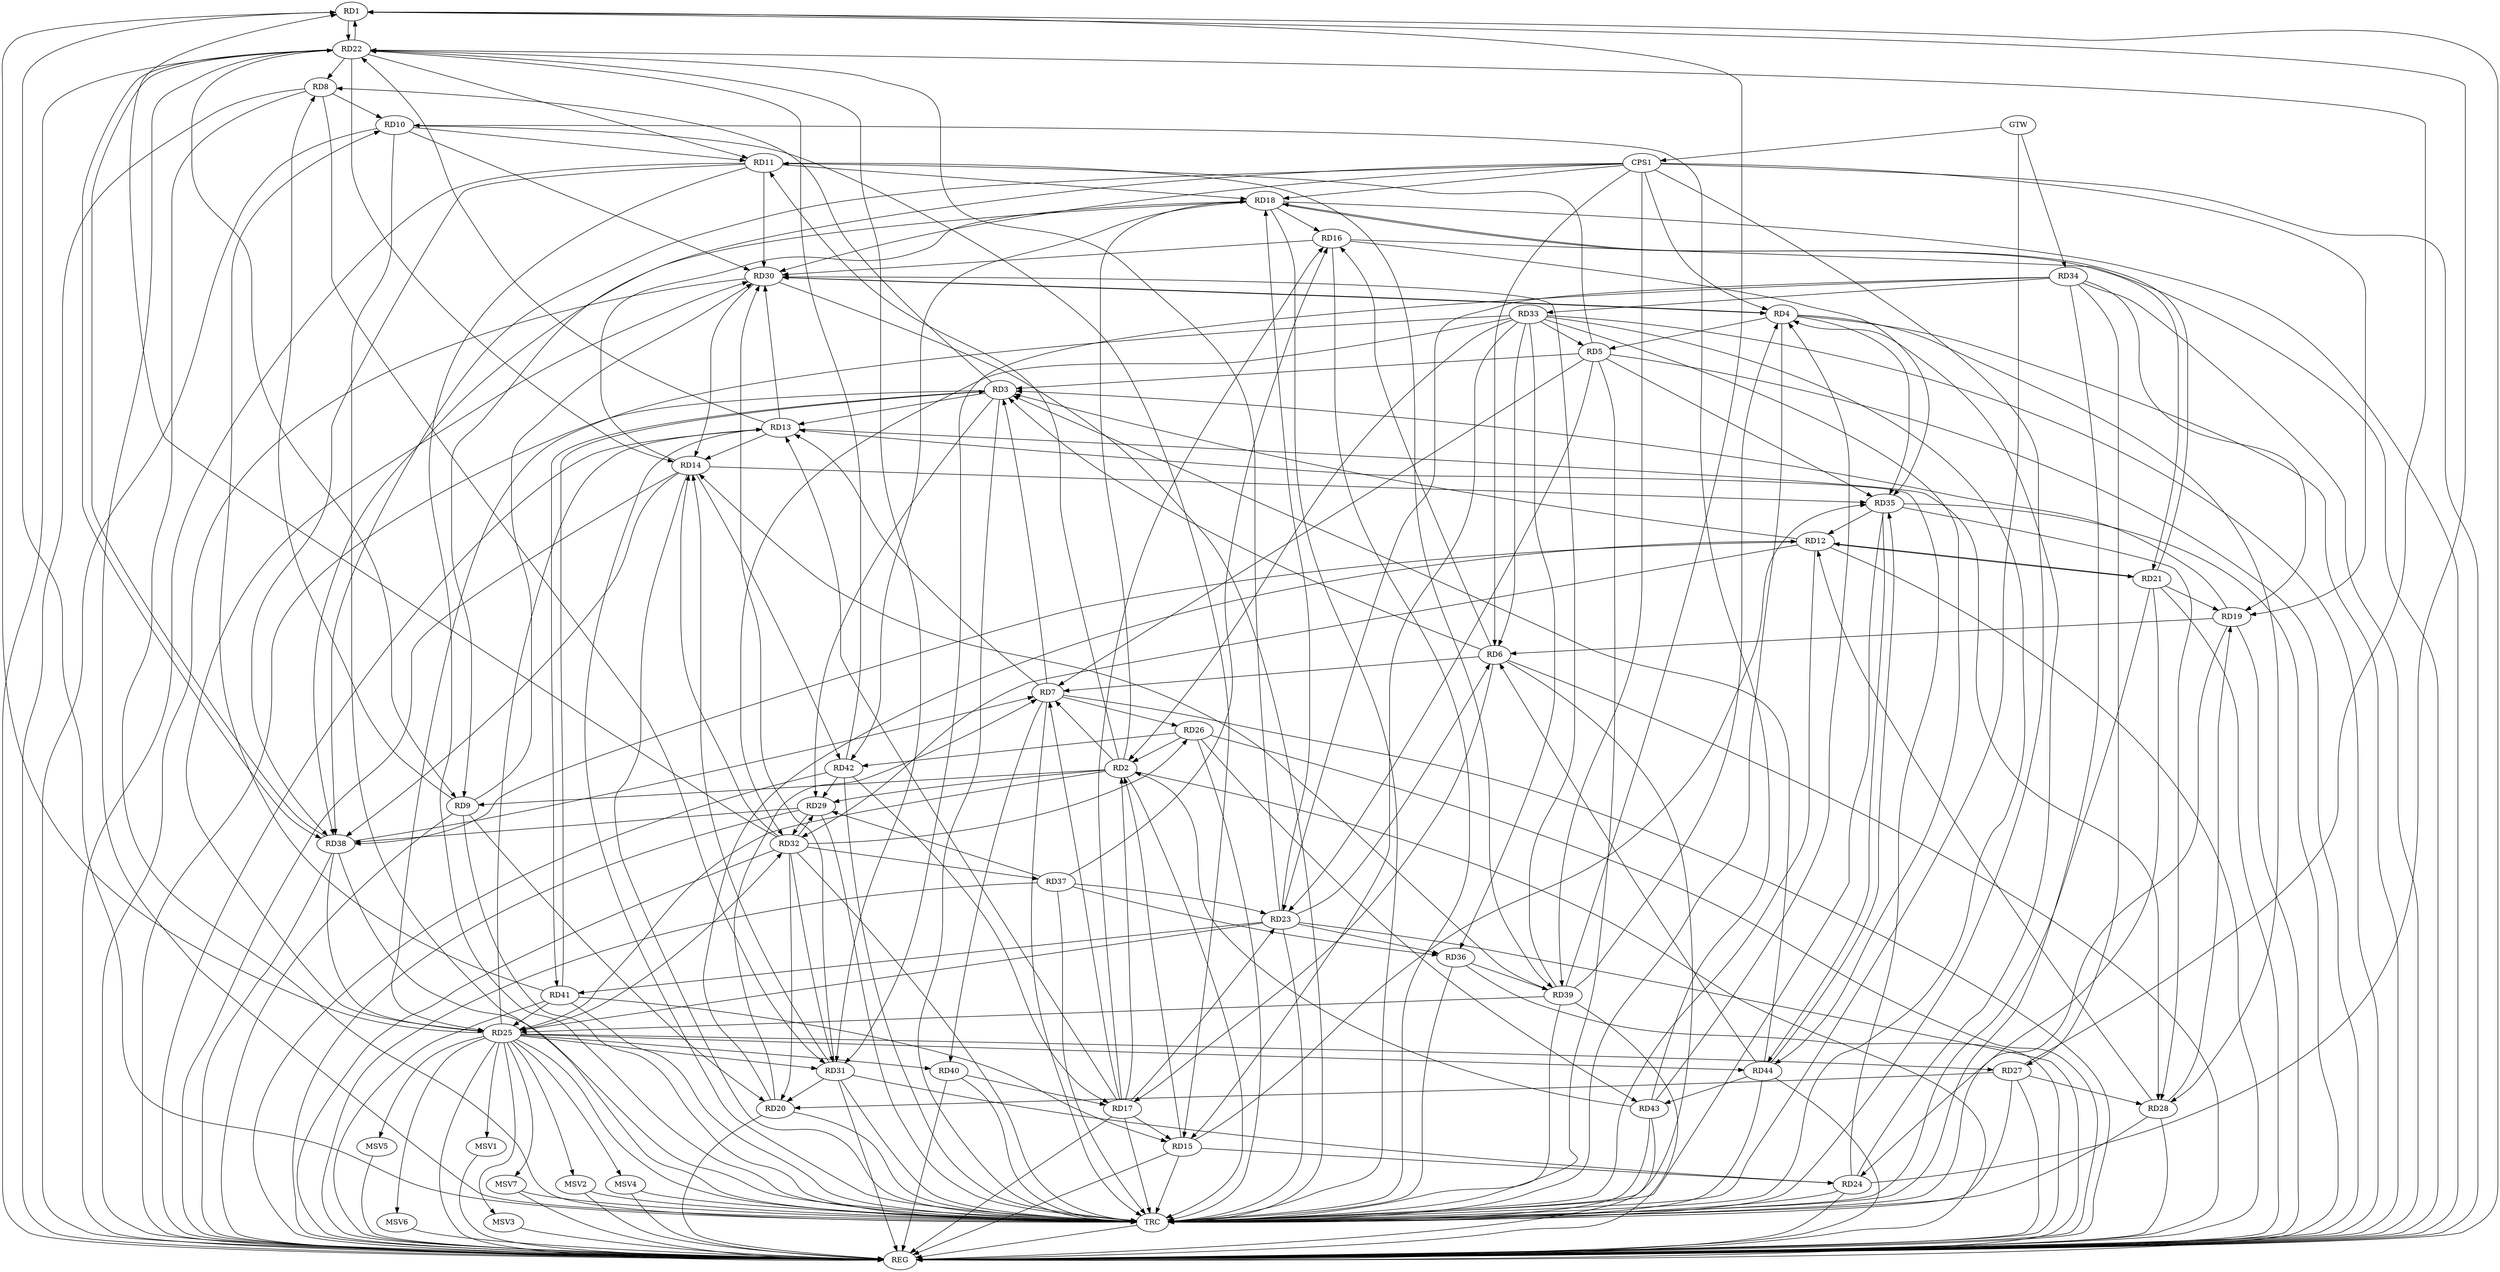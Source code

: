 strict digraph G {
  RD1 [ label="RD1" ];
  RD2 [ label="RD2" ];
  RD3 [ label="RD3" ];
  RD4 [ label="RD4" ];
  RD5 [ label="RD5" ];
  RD6 [ label="RD6" ];
  RD7 [ label="RD7" ];
  RD8 [ label="RD8" ];
  RD9 [ label="RD9" ];
  RD10 [ label="RD10" ];
  RD11 [ label="RD11" ];
  RD12 [ label="RD12" ];
  RD13 [ label="RD13" ];
  RD14 [ label="RD14" ];
  RD15 [ label="RD15" ];
  RD16 [ label="RD16" ];
  RD17 [ label="RD17" ];
  RD18 [ label="RD18" ];
  RD19 [ label="RD19" ];
  RD20 [ label="RD20" ];
  RD21 [ label="RD21" ];
  RD22 [ label="RD22" ];
  RD23 [ label="RD23" ];
  RD24 [ label="RD24" ];
  RD25 [ label="RD25" ];
  RD26 [ label="RD26" ];
  RD27 [ label="RD27" ];
  RD28 [ label="RD28" ];
  RD29 [ label="RD29" ];
  RD30 [ label="RD30" ];
  RD31 [ label="RD31" ];
  RD32 [ label="RD32" ];
  RD33 [ label="RD33" ];
  RD34 [ label="RD34" ];
  RD35 [ label="RD35" ];
  RD36 [ label="RD36" ];
  RD37 [ label="RD37" ];
  RD38 [ label="RD38" ];
  RD39 [ label="RD39" ];
  RD40 [ label="RD40" ];
  RD41 [ label="RD41" ];
  RD42 [ label="RD42" ];
  RD43 [ label="RD43" ];
  RD44 [ label="RD44" ];
  CPS1 [ label="CPS1" ];
  GTW [ label="GTW" ];
  REG [ label="REG" ];
  TRC [ label="TRC" ];
  MSV1 [ label="MSV1" ];
  MSV2 [ label="MSV2" ];
  MSV3 [ label="MSV3" ];
  MSV4 [ label="MSV4" ];
  MSV5 [ label="MSV5" ];
  MSV6 [ label="MSV6" ];
  MSV7 [ label="MSV7" ];
  RD1 -> RD22;
  RD22 -> RD1;
  RD24 -> RD1;
  RD25 -> RD1;
  RD32 -> RD1;
  RD39 -> RD1;
  RD2 -> RD7;
  RD2 -> RD9;
  RD2 -> RD11;
  RD15 -> RD2;
  RD17 -> RD2;
  RD2 -> RD18;
  RD2 -> RD25;
  RD26 -> RD2;
  RD2 -> RD29;
  RD33 -> RD2;
  RD43 -> RD2;
  RD5 -> RD3;
  RD6 -> RD3;
  RD7 -> RD3;
  RD3 -> RD8;
  RD12 -> RD3;
  RD3 -> RD13;
  RD19 -> RD3;
  RD3 -> RD29;
  RD3 -> RD41;
  RD41 -> RD3;
  RD44 -> RD3;
  RD4 -> RD5;
  RD24 -> RD4;
  RD4 -> RD28;
  RD4 -> RD30;
  RD30 -> RD4;
  RD4 -> RD35;
  RD39 -> RD4;
  RD43 -> RD4;
  RD5 -> RD7;
  RD5 -> RD11;
  RD5 -> RD23;
  RD33 -> RD5;
  RD5 -> RD35;
  RD6 -> RD7;
  RD6 -> RD16;
  RD6 -> RD17;
  RD19 -> RD6;
  RD23 -> RD6;
  RD33 -> RD6;
  RD44 -> RD6;
  RD7 -> RD13;
  RD17 -> RD7;
  RD20 -> RD7;
  RD7 -> RD26;
  RD38 -> RD7;
  RD7 -> RD40;
  RD9 -> RD8;
  RD8 -> RD10;
  RD22 -> RD8;
  RD8 -> RD31;
  RD9 -> RD20;
  RD22 -> RD9;
  RD9 -> RD30;
  RD10 -> RD11;
  RD10 -> RD15;
  RD10 -> RD30;
  RD41 -> RD10;
  RD43 -> RD10;
  RD11 -> RD18;
  RD22 -> RD11;
  RD11 -> RD30;
  RD11 -> RD38;
  RD11 -> RD39;
  RD20 -> RD12;
  RD12 -> RD21;
  RD21 -> RD12;
  RD28 -> RD12;
  RD12 -> RD32;
  RD35 -> RD12;
  RD12 -> RD38;
  RD13 -> RD14;
  RD17 -> RD13;
  RD13 -> RD22;
  RD24 -> RD13;
  RD25 -> RD13;
  RD13 -> RD28;
  RD13 -> RD30;
  RD14 -> RD18;
  RD22 -> RD14;
  RD30 -> RD14;
  RD31 -> RD14;
  RD32 -> RD14;
  RD14 -> RD35;
  RD14 -> RD38;
  RD39 -> RD14;
  RD14 -> RD42;
  RD17 -> RD15;
  RD15 -> RD24;
  RD33 -> RD15;
  RD15 -> RD35;
  RD41 -> RD15;
  RD17 -> RD16;
  RD18 -> RD16;
  RD16 -> RD30;
  RD16 -> RD35;
  RD37 -> RD16;
  RD17 -> RD23;
  RD40 -> RD17;
  RD42 -> RD17;
  RD18 -> RD21;
  RD21 -> RD18;
  RD23 -> RD18;
  RD18 -> RD38;
  RD18 -> RD42;
  RD21 -> RD19;
  RD28 -> RD19;
  RD34 -> RD19;
  RD27 -> RD20;
  RD31 -> RD20;
  RD32 -> RD20;
  RD21 -> RD24;
  RD23 -> RD22;
  RD27 -> RD22;
  RD22 -> RD31;
  RD22 -> RD38;
  RD38 -> RD22;
  RD42 -> RD22;
  RD23 -> RD25;
  RD34 -> RD23;
  RD23 -> RD36;
  RD37 -> RD23;
  RD23 -> RD41;
  RD31 -> RD24;
  RD25 -> RD27;
  RD25 -> RD30;
  RD25 -> RD31;
  RD25 -> RD32;
  RD33 -> RD25;
  RD38 -> RD25;
  RD39 -> RD25;
  RD25 -> RD40;
  RD41 -> RD25;
  RD25 -> RD44;
  RD32 -> RD26;
  RD26 -> RD42;
  RD26 -> RD43;
  RD27 -> RD28;
  RD34 -> RD27;
  RD35 -> RD28;
  RD29 -> RD32;
  RD32 -> RD29;
  RD37 -> RD29;
  RD29 -> RD38;
  RD42 -> RD29;
  RD31 -> RD30;
  RD39 -> RD30;
  RD32 -> RD31;
  RD34 -> RD31;
  RD33 -> RD32;
  RD32 -> RD37;
  RD34 -> RD33;
  RD33 -> RD36;
  RD33 -> RD44;
  RD35 -> RD44;
  RD44 -> RD35;
  RD37 -> RD36;
  RD36 -> RD39;
  RD44 -> RD43;
  CPS1 -> RD4;
  CPS1 -> RD38;
  CPS1 -> RD39;
  CPS1 -> RD30;
  CPS1 -> RD9;
  CPS1 -> RD6;
  CPS1 -> RD19;
  CPS1 -> RD18;
  GTW -> RD34;
  GTW -> CPS1;
  RD1 -> REG;
  RD2 -> REG;
  RD3 -> REG;
  RD4 -> REG;
  RD5 -> REG;
  RD6 -> REG;
  RD7 -> REG;
  RD8 -> REG;
  RD9 -> REG;
  RD10 -> REG;
  RD11 -> REG;
  RD12 -> REG;
  RD13 -> REG;
  RD14 -> REG;
  RD15 -> REG;
  RD16 -> REG;
  RD17 -> REG;
  RD18 -> REG;
  RD19 -> REG;
  RD20 -> REG;
  RD21 -> REG;
  RD22 -> REG;
  RD23 -> REG;
  RD24 -> REG;
  RD25 -> REG;
  RD26 -> REG;
  RD27 -> REG;
  RD28 -> REG;
  RD29 -> REG;
  RD30 -> REG;
  RD31 -> REG;
  RD32 -> REG;
  RD33 -> REG;
  RD34 -> REG;
  RD35 -> REG;
  RD36 -> REG;
  RD37 -> REG;
  RD38 -> REG;
  RD39 -> REG;
  RD40 -> REG;
  RD41 -> REG;
  RD42 -> REG;
  RD43 -> REG;
  RD44 -> REG;
  CPS1 -> REG;
  RD1 -> TRC;
  RD2 -> TRC;
  RD3 -> TRC;
  RD4 -> TRC;
  RD5 -> TRC;
  RD6 -> TRC;
  RD7 -> TRC;
  RD8 -> TRC;
  RD9 -> TRC;
  RD10 -> TRC;
  RD11 -> TRC;
  RD12 -> TRC;
  RD13 -> TRC;
  RD14 -> TRC;
  RD15 -> TRC;
  RD16 -> TRC;
  RD17 -> TRC;
  RD18 -> TRC;
  RD19 -> TRC;
  RD20 -> TRC;
  RD21 -> TRC;
  RD22 -> TRC;
  RD23 -> TRC;
  RD24 -> TRC;
  RD25 -> TRC;
  RD26 -> TRC;
  RD27 -> TRC;
  RD28 -> TRC;
  RD29 -> TRC;
  RD30 -> TRC;
  RD31 -> TRC;
  RD32 -> TRC;
  RD33 -> TRC;
  RD34 -> TRC;
  RD35 -> TRC;
  RD36 -> TRC;
  RD37 -> TRC;
  RD38 -> TRC;
  RD39 -> TRC;
  RD40 -> TRC;
  RD41 -> TRC;
  RD42 -> TRC;
  RD43 -> TRC;
  RD44 -> TRC;
  CPS1 -> TRC;
  GTW -> TRC;
  TRC -> REG;
  RD25 -> MSV1;
  RD25 -> MSV2;
  RD25 -> MSV3;
  RD25 -> MSV4;
  RD25 -> MSV5;
  MSV1 -> REG;
  MSV2 -> REG;
  MSV2 -> TRC;
  MSV3 -> REG;
  MSV4 -> REG;
  MSV4 -> TRC;
  MSV5 -> REG;
  RD25 -> MSV6;
  RD25 -> MSV7;
  MSV6 -> REG;
  MSV7 -> REG;
  MSV7 -> TRC;
}
